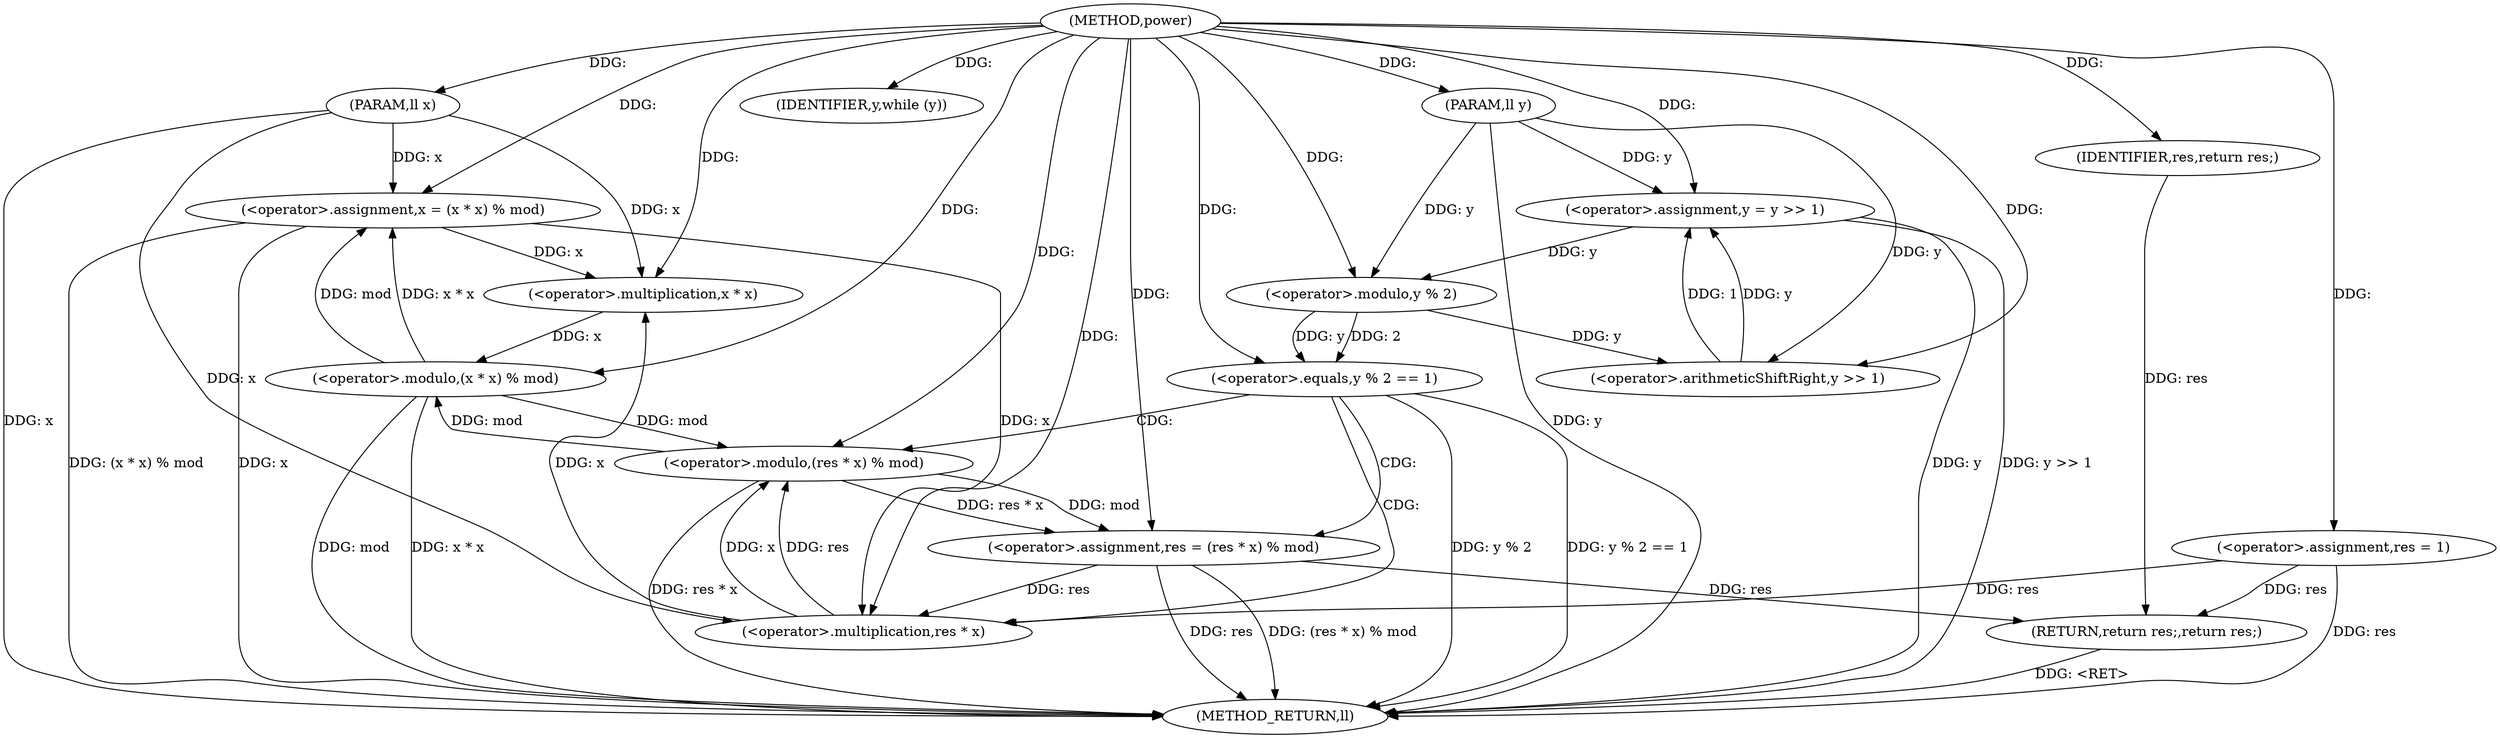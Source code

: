 digraph "power" {  
"1000625" [label = "(METHOD,power)" ]
"1000664" [label = "(METHOD_RETURN,ll)" ]
"1000626" [label = "(PARAM,ll x)" ]
"1000627" [label = "(PARAM,ll y)" ]
"1000630" [label = "(<operator>.assignment,res = 1)" ]
"1000662" [label = "(RETURN,return res;,return res;)" ]
"1000634" [label = "(IDENTIFIER,y,while (y))" ]
"1000663" [label = "(IDENTIFIER,res,return res;)" ]
"1000650" [label = "(<operator>.assignment,y = y >> 1)" ]
"1000655" [label = "(<operator>.assignment,x = (x * x) % mod)" ]
"1000637" [label = "(<operator>.equals,y % 2 == 1)" ]
"1000643" [label = "(<operator>.assignment,res = (res * x) % mod)" ]
"1000652" [label = "(<operator>.arithmeticShiftRight,y >> 1)" ]
"1000657" [label = "(<operator>.modulo,(x * x) % mod)" ]
"1000638" [label = "(<operator>.modulo,y % 2)" ]
"1000658" [label = "(<operator>.multiplication,x * x)" ]
"1000645" [label = "(<operator>.modulo,(res * x) % mod)" ]
"1000646" [label = "(<operator>.multiplication,res * x)" ]
  "1000626" -> "1000664"  [ label = "DDG: x"] 
  "1000627" -> "1000664"  [ label = "DDG: y"] 
  "1000630" -> "1000664"  [ label = "DDG: res"] 
  "1000637" -> "1000664"  [ label = "DDG: y % 2"] 
  "1000637" -> "1000664"  [ label = "DDG: y % 2 == 1"] 
  "1000643" -> "1000664"  [ label = "DDG: res"] 
  "1000645" -> "1000664"  [ label = "DDG: res * x"] 
  "1000643" -> "1000664"  [ label = "DDG: (res * x) % mod"] 
  "1000650" -> "1000664"  [ label = "DDG: y"] 
  "1000650" -> "1000664"  [ label = "DDG: y >> 1"] 
  "1000655" -> "1000664"  [ label = "DDG: x"] 
  "1000657" -> "1000664"  [ label = "DDG: x * x"] 
  "1000657" -> "1000664"  [ label = "DDG: mod"] 
  "1000655" -> "1000664"  [ label = "DDG: (x * x) % mod"] 
  "1000662" -> "1000664"  [ label = "DDG: <RET>"] 
  "1000625" -> "1000626"  [ label = "DDG: "] 
  "1000625" -> "1000627"  [ label = "DDG: "] 
  "1000625" -> "1000630"  [ label = "DDG: "] 
  "1000663" -> "1000662"  [ label = "DDG: res"] 
  "1000630" -> "1000662"  [ label = "DDG: res"] 
  "1000643" -> "1000662"  [ label = "DDG: res"] 
  "1000625" -> "1000634"  [ label = "DDG: "] 
  "1000625" -> "1000663"  [ label = "DDG: "] 
  "1000652" -> "1000650"  [ label = "DDG: 1"] 
  "1000652" -> "1000650"  [ label = "DDG: y"] 
  "1000657" -> "1000655"  [ label = "DDG: x * x"] 
  "1000657" -> "1000655"  [ label = "DDG: mod"] 
  "1000627" -> "1000650"  [ label = "DDG: y"] 
  "1000625" -> "1000650"  [ label = "DDG: "] 
  "1000626" -> "1000655"  [ label = "DDG: x"] 
  "1000625" -> "1000655"  [ label = "DDG: "] 
  "1000638" -> "1000637"  [ label = "DDG: y"] 
  "1000638" -> "1000637"  [ label = "DDG: 2"] 
  "1000625" -> "1000637"  [ label = "DDG: "] 
  "1000645" -> "1000643"  [ label = "DDG: res * x"] 
  "1000645" -> "1000643"  [ label = "DDG: mod"] 
  "1000638" -> "1000652"  [ label = "DDG: y"] 
  "1000627" -> "1000652"  [ label = "DDG: y"] 
  "1000625" -> "1000652"  [ label = "DDG: "] 
  "1000658" -> "1000657"  [ label = "DDG: x"] 
  "1000645" -> "1000657"  [ label = "DDG: mod"] 
  "1000625" -> "1000657"  [ label = "DDG: "] 
  "1000650" -> "1000638"  [ label = "DDG: y"] 
  "1000627" -> "1000638"  [ label = "DDG: y"] 
  "1000625" -> "1000638"  [ label = "DDG: "] 
  "1000625" -> "1000643"  [ label = "DDG: "] 
  "1000646" -> "1000658"  [ label = "DDG: x"] 
  "1000655" -> "1000658"  [ label = "DDG: x"] 
  "1000626" -> "1000658"  [ label = "DDG: x"] 
  "1000625" -> "1000658"  [ label = "DDG: "] 
  "1000646" -> "1000645"  [ label = "DDG: res"] 
  "1000646" -> "1000645"  [ label = "DDG: x"] 
  "1000657" -> "1000645"  [ label = "DDG: mod"] 
  "1000625" -> "1000645"  [ label = "DDG: "] 
  "1000630" -> "1000646"  [ label = "DDG: res"] 
  "1000643" -> "1000646"  [ label = "DDG: res"] 
  "1000625" -> "1000646"  [ label = "DDG: "] 
  "1000655" -> "1000646"  [ label = "DDG: x"] 
  "1000626" -> "1000646"  [ label = "DDG: x"] 
  "1000637" -> "1000645"  [ label = "CDG: "] 
  "1000637" -> "1000643"  [ label = "CDG: "] 
  "1000637" -> "1000646"  [ label = "CDG: "] 
}
